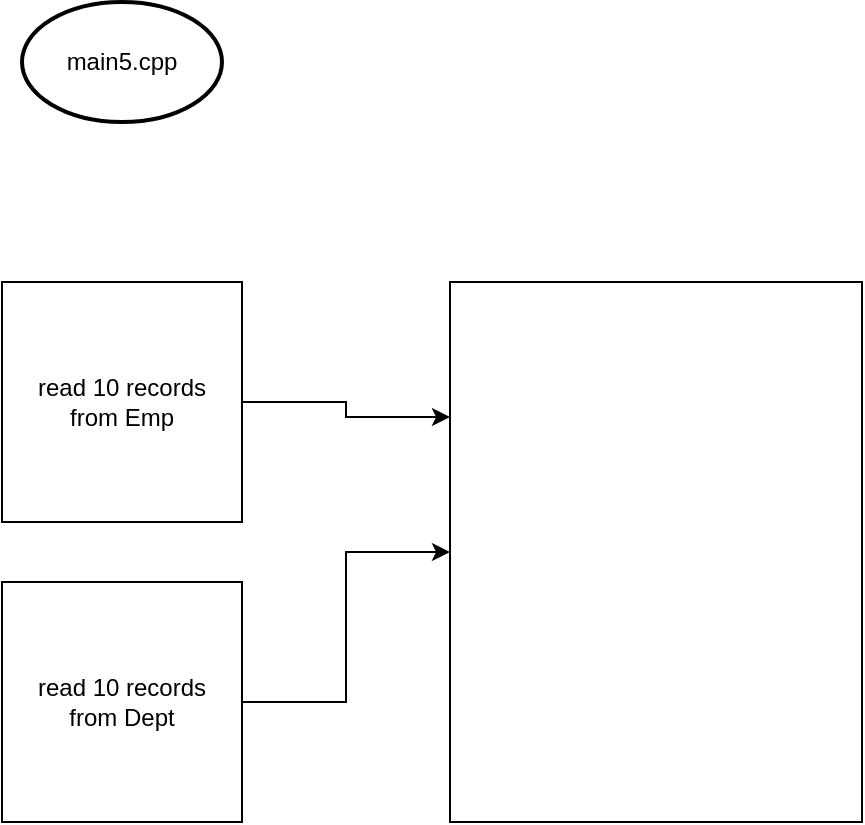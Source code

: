 <mxfile version="16.5.5" type="github">
  <diagram id="C5RBs43oDa-KdzZeNtuy" name="Page-1">
    <mxGraphModel dx="1287" dy="804" grid="1" gridSize="10" guides="1" tooltips="1" connect="1" arrows="1" fold="1" page="1" pageScale="1" pageWidth="827" pageHeight="1169" math="0" shadow="0">
      <root>
        <mxCell id="WIyWlLk6GJQsqaUBKTNV-0" />
        <mxCell id="WIyWlLk6GJQsqaUBKTNV-1" parent="WIyWlLk6GJQsqaUBKTNV-0" />
        <mxCell id="Q3hz1GS3R7JDqrwMUC1e-0" value="main5.cpp" style="strokeWidth=2;html=1;shape=mxgraph.flowchart.start_1;whiteSpace=wrap;" vertex="1" parent="WIyWlLk6GJQsqaUBKTNV-1">
          <mxGeometry x="140" y="120" width="100" height="60" as="geometry" />
        </mxCell>
        <mxCell id="Q3hz1GS3R7JDqrwMUC1e-6" style="edgeStyle=orthogonalEdgeStyle;rounded=0;orthogonalLoop=1;jettySize=auto;html=1;entryX=0;entryY=0.25;entryDx=0;entryDy=0;" edge="1" parent="WIyWlLk6GJQsqaUBKTNV-1" source="Q3hz1GS3R7JDqrwMUC1e-3" target="Q3hz1GS3R7JDqrwMUC1e-5">
          <mxGeometry relative="1" as="geometry" />
        </mxCell>
        <mxCell id="Q3hz1GS3R7JDqrwMUC1e-3" value="read 10 records&lt;br&gt;from Emp" style="whiteSpace=wrap;html=1;aspect=fixed;" vertex="1" parent="WIyWlLk6GJQsqaUBKTNV-1">
          <mxGeometry x="130" y="260" width="120" height="120" as="geometry" />
        </mxCell>
        <mxCell id="Q3hz1GS3R7JDqrwMUC1e-7" style="edgeStyle=orthogonalEdgeStyle;rounded=0;orthogonalLoop=1;jettySize=auto;html=1;" edge="1" parent="WIyWlLk6GJQsqaUBKTNV-1" source="Q3hz1GS3R7JDqrwMUC1e-4" target="Q3hz1GS3R7JDqrwMUC1e-5">
          <mxGeometry relative="1" as="geometry" />
        </mxCell>
        <mxCell id="Q3hz1GS3R7JDqrwMUC1e-4" value="read 10 records&lt;br&gt;from Dept&lt;br&gt;" style="whiteSpace=wrap;html=1;aspect=fixed;" vertex="1" parent="WIyWlLk6GJQsqaUBKTNV-1">
          <mxGeometry x="130" y="410" width="120" height="120" as="geometry" />
        </mxCell>
        <mxCell id="Q3hz1GS3R7JDqrwMUC1e-5" value="" style="rounded=0;whiteSpace=wrap;html=1;" vertex="1" parent="WIyWlLk6GJQsqaUBKTNV-1">
          <mxGeometry x="354" y="260" width="206" height="270" as="geometry" />
        </mxCell>
      </root>
    </mxGraphModel>
  </diagram>
</mxfile>
